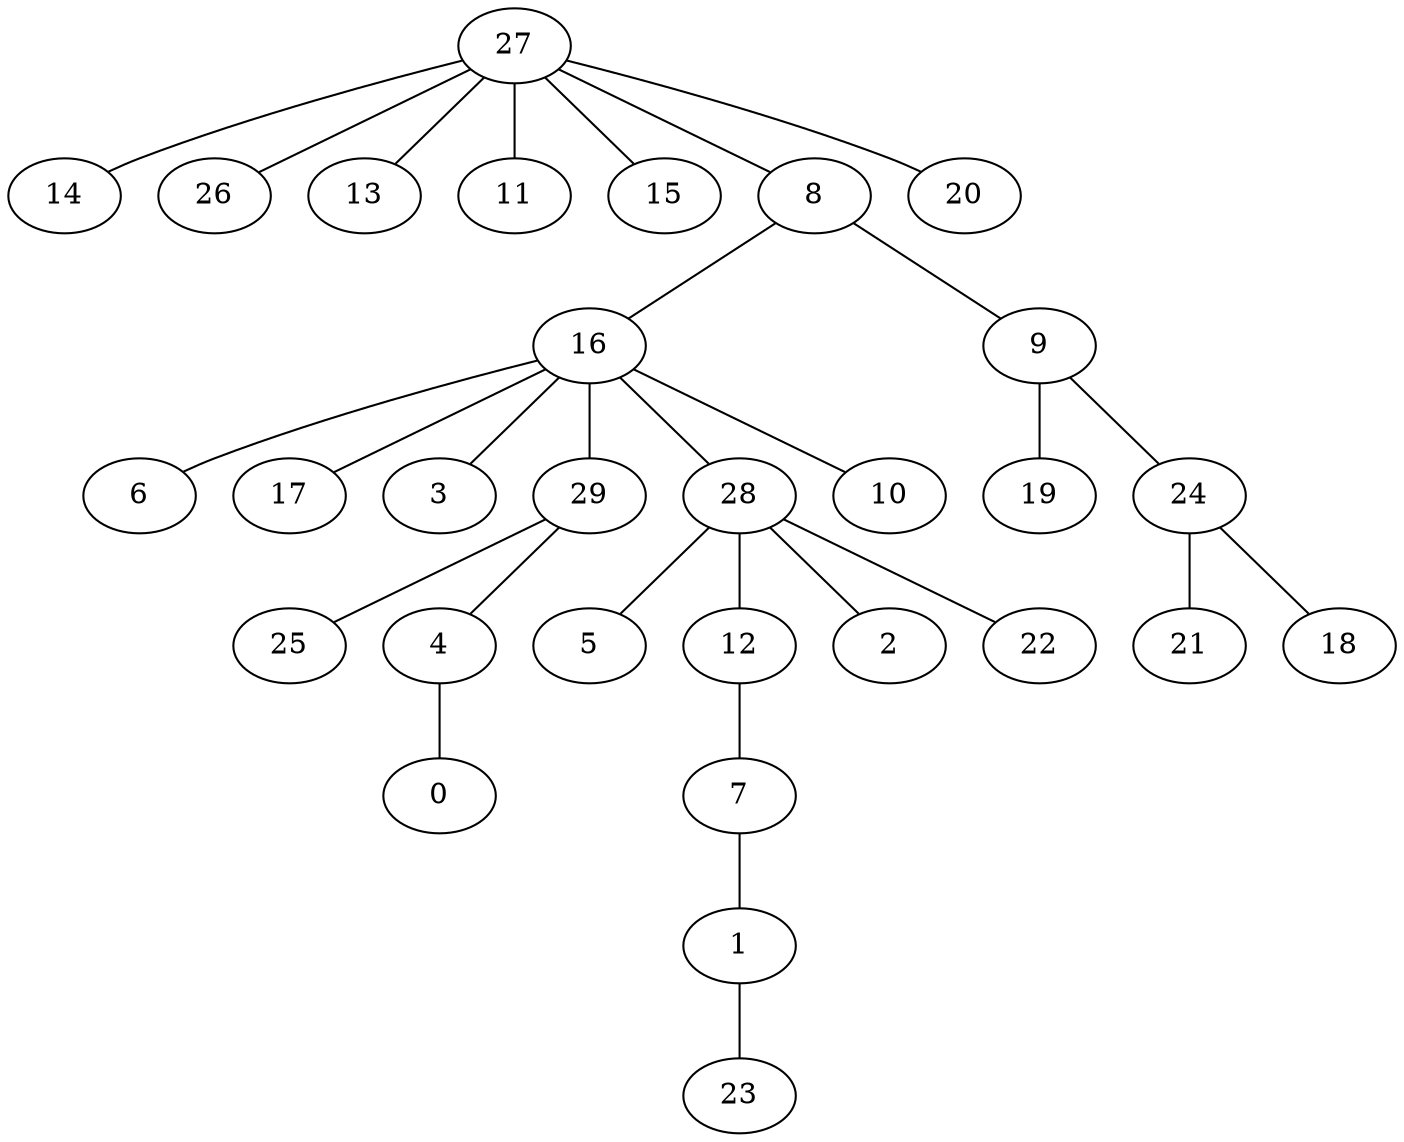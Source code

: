 graph G {
"16";
"19";
"24";
"6";
"25";
"14";
"5";
"7";
"26";
"17";
"21";
"3";
"4";
"29";
"13";
"28";
"18";
"12";
"27";
"11";
"10";
"15";
"9";
"2";
"1";
"8";
"23";
"20";
"0";
"22";
    "27" -- "15";
    "24" -- "21";
    "27" -- "20";
    "28" -- "22";
    "16" -- "29";
    "24" -- "18";
    "8" -- "16";
    "27" -- "13";
    "29" -- "25";
    "16" -- "6";
    "28" -- "12";
    "12" -- "7";
    "16" -- "17";
    "16" -- "10";
    "1" -- "23";
    "27" -- "26";
    "8" -- "9";
    "7" -- "1";
    "27" -- "11";
    "28" -- "2";
    "29" -- "4";
    "9" -- "19";
    "16" -- "3";
    "28" -- "5";
    "27" -- "14";
    "27" -- "8";
    "4" -- "0";
    "9" -- "24";
    "16" -- "28";
}
